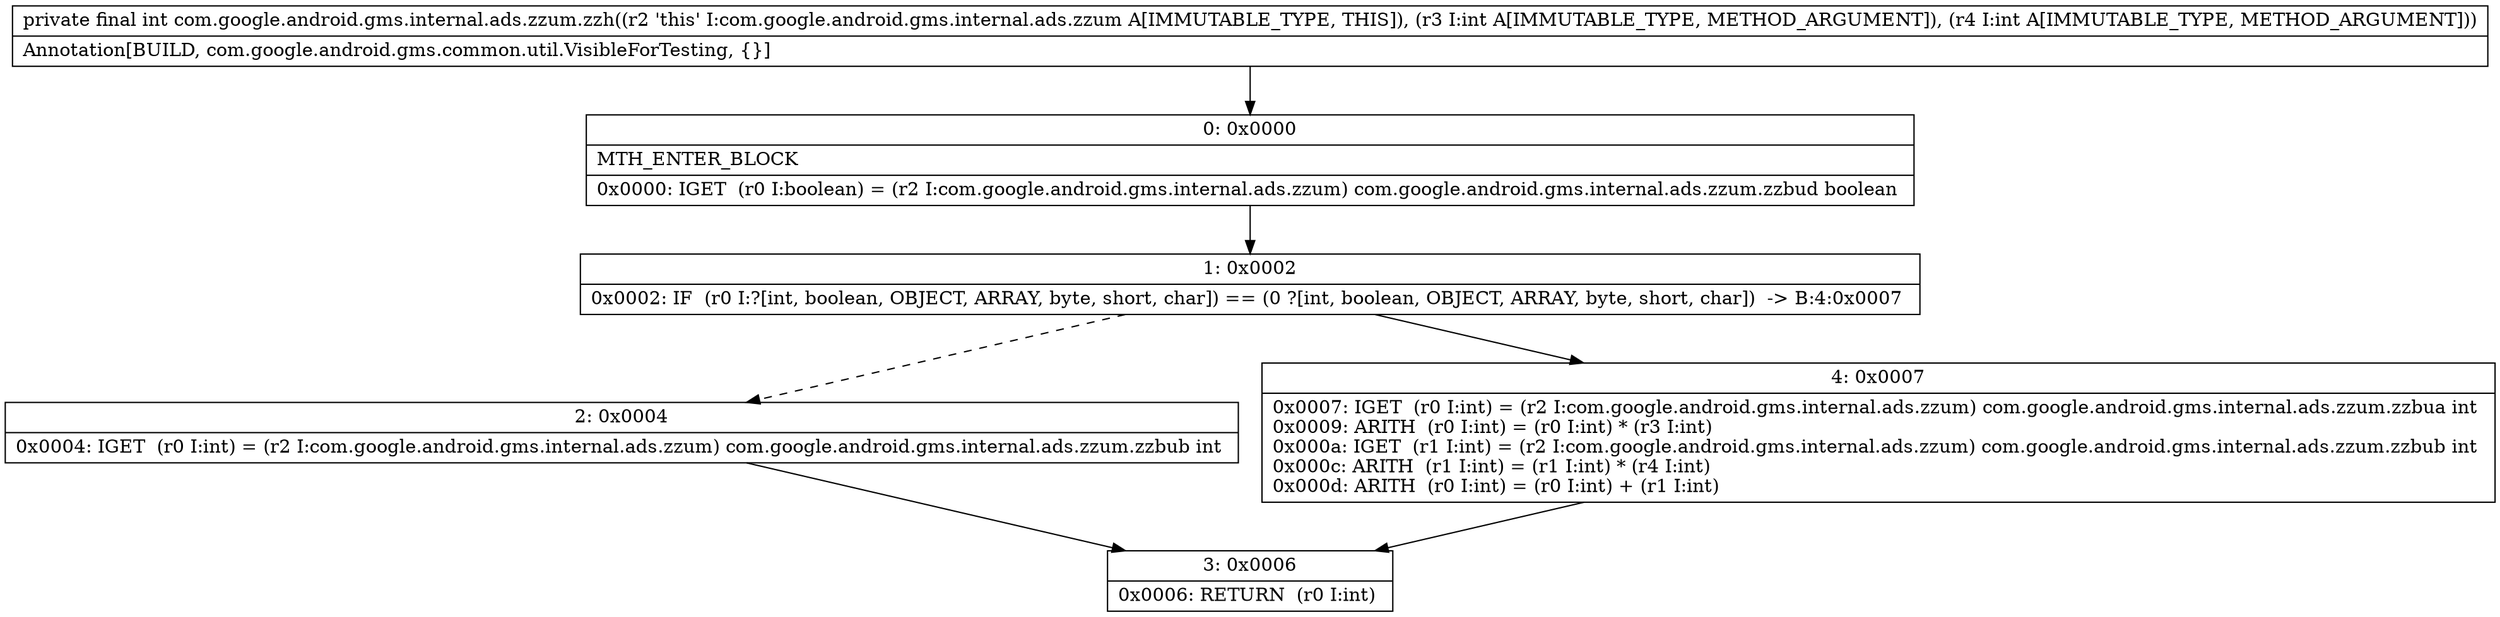 digraph "CFG forcom.google.android.gms.internal.ads.zzum.zzh(II)I" {
Node_0 [shape=record,label="{0\:\ 0x0000|MTH_ENTER_BLOCK\l|0x0000: IGET  (r0 I:boolean) = (r2 I:com.google.android.gms.internal.ads.zzum) com.google.android.gms.internal.ads.zzum.zzbud boolean \l}"];
Node_1 [shape=record,label="{1\:\ 0x0002|0x0002: IF  (r0 I:?[int, boolean, OBJECT, ARRAY, byte, short, char]) == (0 ?[int, boolean, OBJECT, ARRAY, byte, short, char])  \-\> B:4:0x0007 \l}"];
Node_2 [shape=record,label="{2\:\ 0x0004|0x0004: IGET  (r0 I:int) = (r2 I:com.google.android.gms.internal.ads.zzum) com.google.android.gms.internal.ads.zzum.zzbub int \l}"];
Node_3 [shape=record,label="{3\:\ 0x0006|0x0006: RETURN  (r0 I:int) \l}"];
Node_4 [shape=record,label="{4\:\ 0x0007|0x0007: IGET  (r0 I:int) = (r2 I:com.google.android.gms.internal.ads.zzum) com.google.android.gms.internal.ads.zzum.zzbua int \l0x0009: ARITH  (r0 I:int) = (r0 I:int) * (r3 I:int) \l0x000a: IGET  (r1 I:int) = (r2 I:com.google.android.gms.internal.ads.zzum) com.google.android.gms.internal.ads.zzum.zzbub int \l0x000c: ARITH  (r1 I:int) = (r1 I:int) * (r4 I:int) \l0x000d: ARITH  (r0 I:int) = (r0 I:int) + (r1 I:int) \l}"];
MethodNode[shape=record,label="{private final int com.google.android.gms.internal.ads.zzum.zzh((r2 'this' I:com.google.android.gms.internal.ads.zzum A[IMMUTABLE_TYPE, THIS]), (r3 I:int A[IMMUTABLE_TYPE, METHOD_ARGUMENT]), (r4 I:int A[IMMUTABLE_TYPE, METHOD_ARGUMENT]))  | Annotation[BUILD, com.google.android.gms.common.util.VisibleForTesting, \{\}]\l}"];
MethodNode -> Node_0;
Node_0 -> Node_1;
Node_1 -> Node_2[style=dashed];
Node_1 -> Node_4;
Node_2 -> Node_3;
Node_4 -> Node_3;
}

